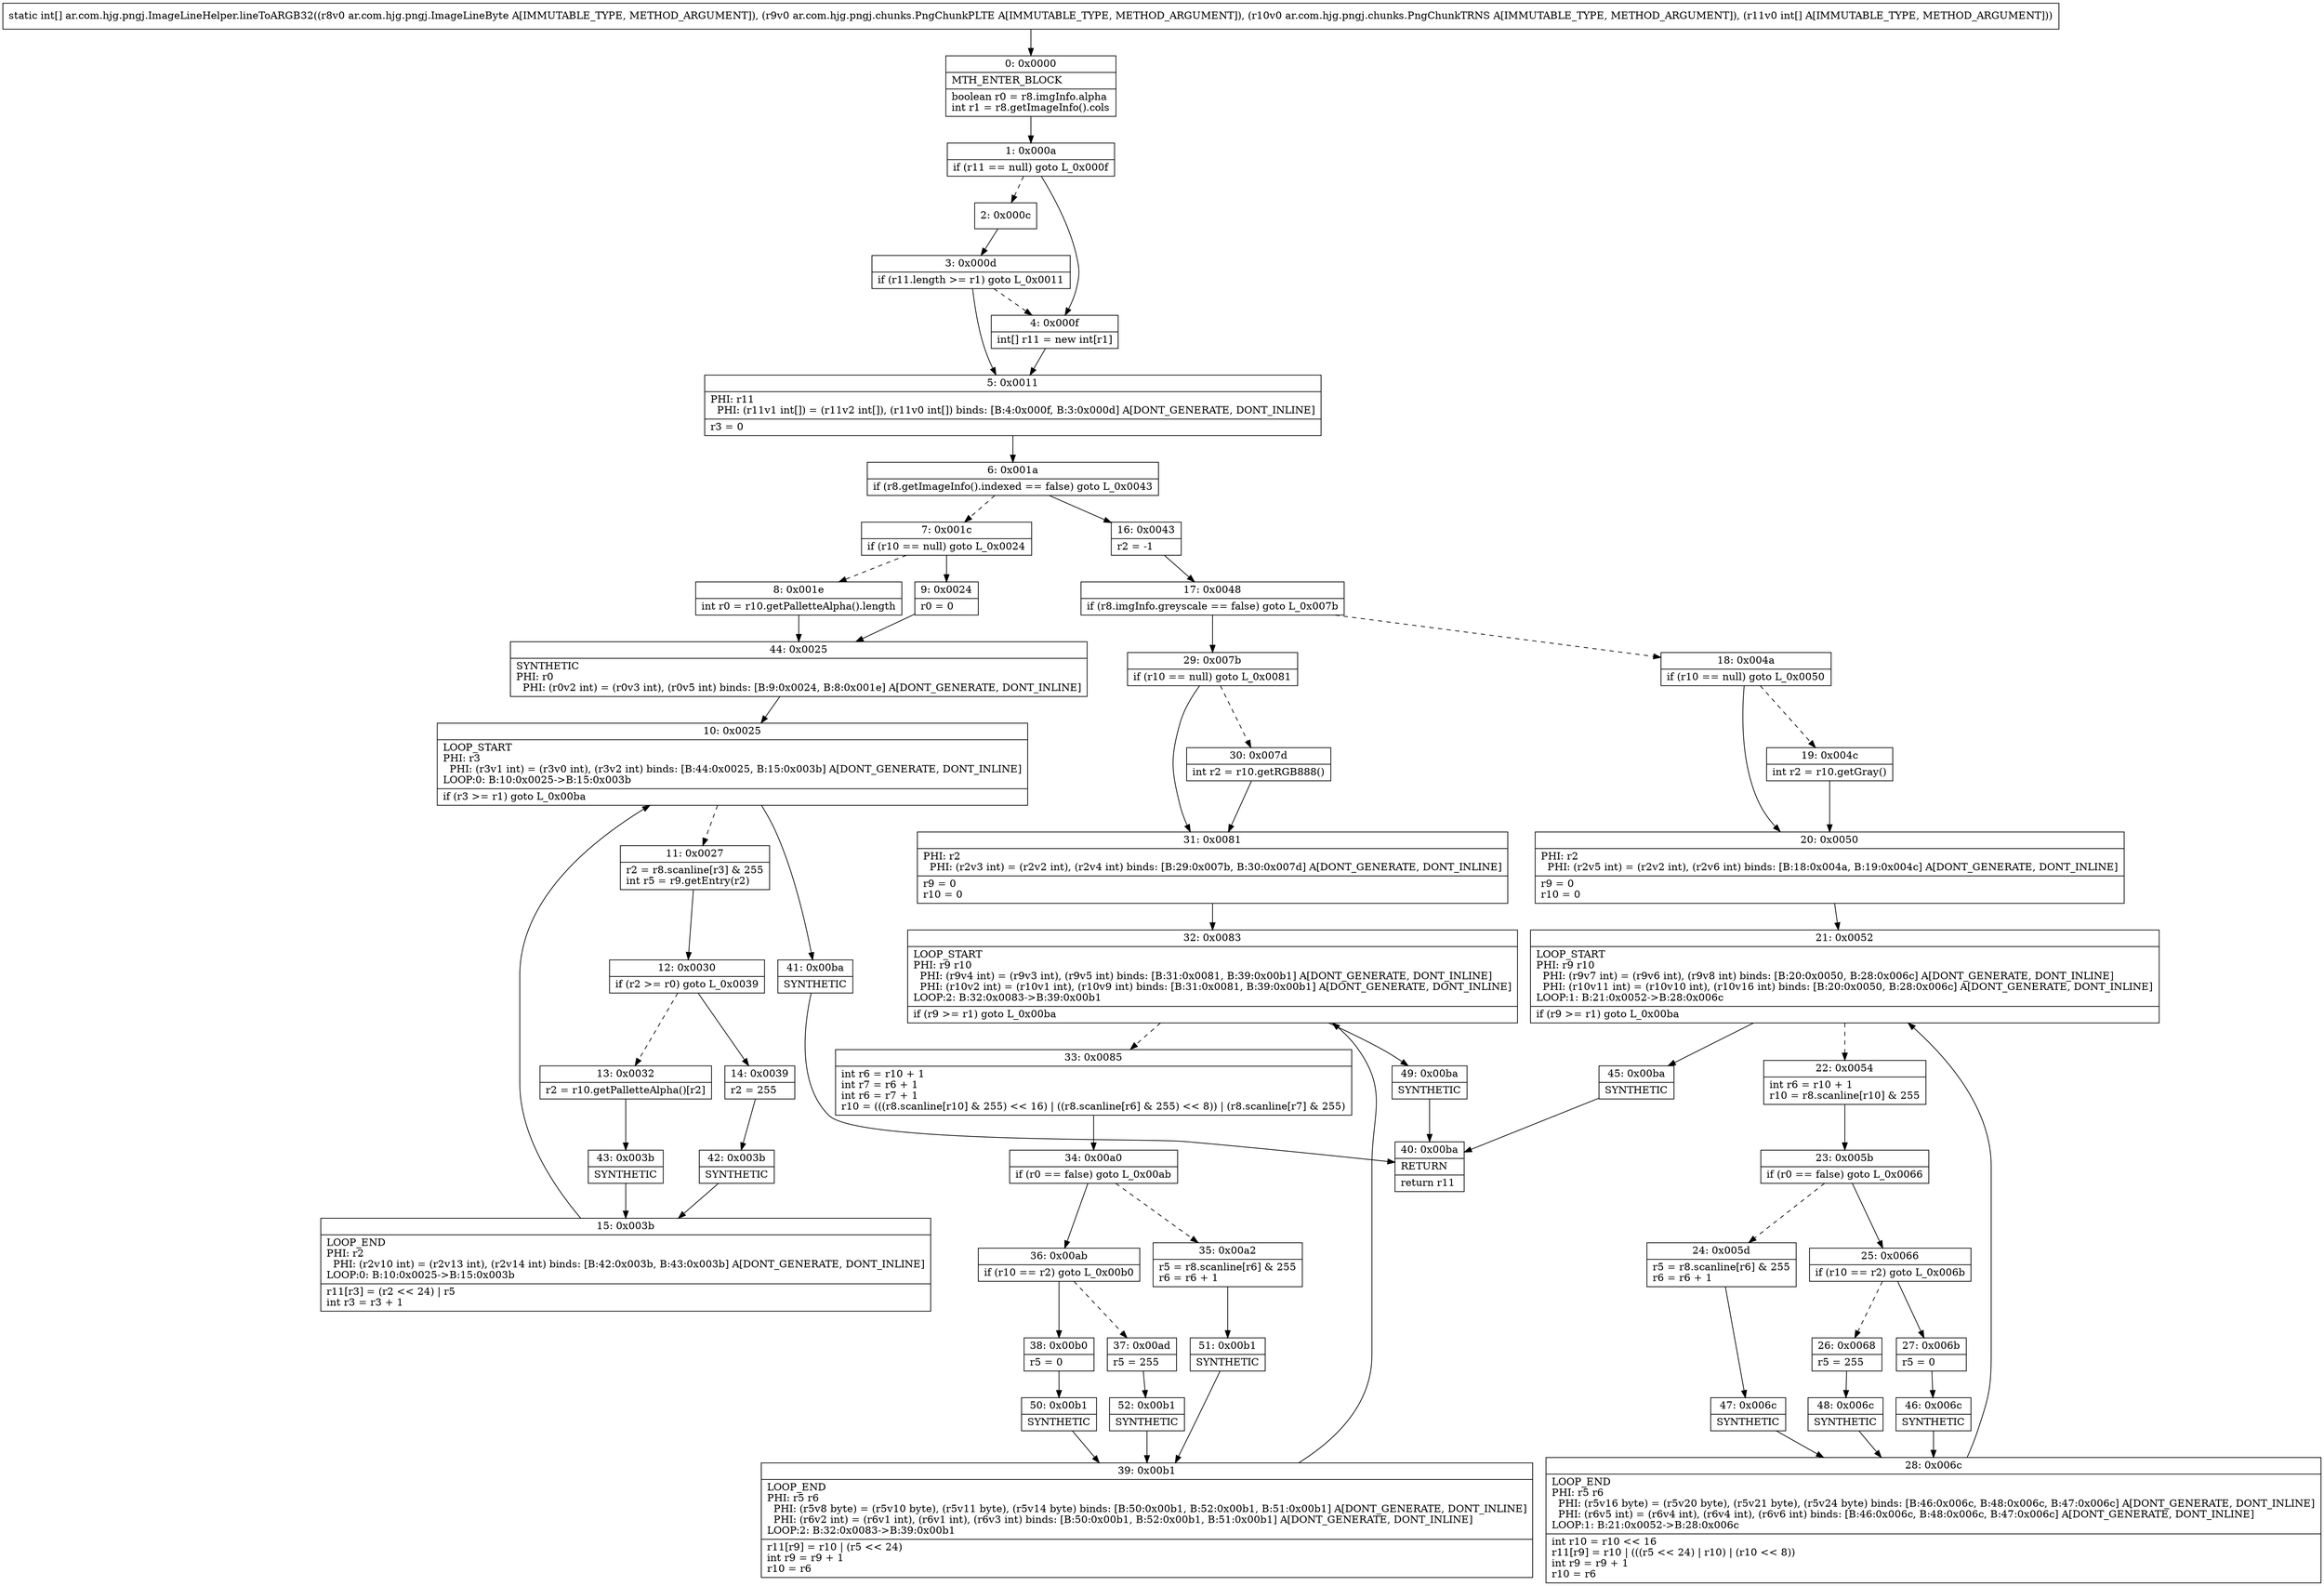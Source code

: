 digraph "CFG forar.com.hjg.pngj.ImageLineHelper.lineToARGB32(Lar\/com\/hjg\/pngj\/ImageLineByte;Lar\/com\/hjg\/pngj\/chunks\/PngChunkPLTE;Lar\/com\/hjg\/pngj\/chunks\/PngChunkTRNS;[I)[I" {
Node_0 [shape=record,label="{0\:\ 0x0000|MTH_ENTER_BLOCK\l|boolean r0 = r8.imgInfo.alpha\lint r1 = r8.getImageInfo().cols\l}"];
Node_1 [shape=record,label="{1\:\ 0x000a|if (r11 == null) goto L_0x000f\l}"];
Node_2 [shape=record,label="{2\:\ 0x000c}"];
Node_3 [shape=record,label="{3\:\ 0x000d|if (r11.length \>= r1) goto L_0x0011\l}"];
Node_4 [shape=record,label="{4\:\ 0x000f|int[] r11 = new int[r1]\l}"];
Node_5 [shape=record,label="{5\:\ 0x0011|PHI: r11 \l  PHI: (r11v1 int[]) = (r11v2 int[]), (r11v0 int[]) binds: [B:4:0x000f, B:3:0x000d] A[DONT_GENERATE, DONT_INLINE]\l|r3 = 0\l}"];
Node_6 [shape=record,label="{6\:\ 0x001a|if (r8.getImageInfo().indexed == false) goto L_0x0043\l}"];
Node_7 [shape=record,label="{7\:\ 0x001c|if (r10 == null) goto L_0x0024\l}"];
Node_8 [shape=record,label="{8\:\ 0x001e|int r0 = r10.getPalletteAlpha().length\l}"];
Node_9 [shape=record,label="{9\:\ 0x0024|r0 = 0\l}"];
Node_10 [shape=record,label="{10\:\ 0x0025|LOOP_START\lPHI: r3 \l  PHI: (r3v1 int) = (r3v0 int), (r3v2 int) binds: [B:44:0x0025, B:15:0x003b] A[DONT_GENERATE, DONT_INLINE]\lLOOP:0: B:10:0x0025\-\>B:15:0x003b\l|if (r3 \>= r1) goto L_0x00ba\l}"];
Node_11 [shape=record,label="{11\:\ 0x0027|r2 = r8.scanline[r3] & 255\lint r5 = r9.getEntry(r2)\l}"];
Node_12 [shape=record,label="{12\:\ 0x0030|if (r2 \>= r0) goto L_0x0039\l}"];
Node_13 [shape=record,label="{13\:\ 0x0032|r2 = r10.getPalletteAlpha()[r2]\l}"];
Node_14 [shape=record,label="{14\:\ 0x0039|r2 = 255\l}"];
Node_15 [shape=record,label="{15\:\ 0x003b|LOOP_END\lPHI: r2 \l  PHI: (r2v10 int) = (r2v13 int), (r2v14 int) binds: [B:42:0x003b, B:43:0x003b] A[DONT_GENERATE, DONT_INLINE]\lLOOP:0: B:10:0x0025\-\>B:15:0x003b\l|r11[r3] = (r2 \<\< 24) \| r5\lint r3 = r3 + 1\l}"];
Node_16 [shape=record,label="{16\:\ 0x0043|r2 = \-1\l}"];
Node_17 [shape=record,label="{17\:\ 0x0048|if (r8.imgInfo.greyscale == false) goto L_0x007b\l}"];
Node_18 [shape=record,label="{18\:\ 0x004a|if (r10 == null) goto L_0x0050\l}"];
Node_19 [shape=record,label="{19\:\ 0x004c|int r2 = r10.getGray()\l}"];
Node_20 [shape=record,label="{20\:\ 0x0050|PHI: r2 \l  PHI: (r2v5 int) = (r2v2 int), (r2v6 int) binds: [B:18:0x004a, B:19:0x004c] A[DONT_GENERATE, DONT_INLINE]\l|r9 = 0\lr10 = 0\l}"];
Node_21 [shape=record,label="{21\:\ 0x0052|LOOP_START\lPHI: r9 r10 \l  PHI: (r9v7 int) = (r9v6 int), (r9v8 int) binds: [B:20:0x0050, B:28:0x006c] A[DONT_GENERATE, DONT_INLINE]\l  PHI: (r10v11 int) = (r10v10 int), (r10v16 int) binds: [B:20:0x0050, B:28:0x006c] A[DONT_GENERATE, DONT_INLINE]\lLOOP:1: B:21:0x0052\-\>B:28:0x006c\l|if (r9 \>= r1) goto L_0x00ba\l}"];
Node_22 [shape=record,label="{22\:\ 0x0054|int r6 = r10 + 1\lr10 = r8.scanline[r10] & 255\l}"];
Node_23 [shape=record,label="{23\:\ 0x005b|if (r0 == false) goto L_0x0066\l}"];
Node_24 [shape=record,label="{24\:\ 0x005d|r5 = r8.scanline[r6] & 255\lr6 = r6 + 1\l}"];
Node_25 [shape=record,label="{25\:\ 0x0066|if (r10 == r2) goto L_0x006b\l}"];
Node_26 [shape=record,label="{26\:\ 0x0068|r5 = 255\l}"];
Node_27 [shape=record,label="{27\:\ 0x006b|r5 = 0\l}"];
Node_28 [shape=record,label="{28\:\ 0x006c|LOOP_END\lPHI: r5 r6 \l  PHI: (r5v16 byte) = (r5v20 byte), (r5v21 byte), (r5v24 byte) binds: [B:46:0x006c, B:48:0x006c, B:47:0x006c] A[DONT_GENERATE, DONT_INLINE]\l  PHI: (r6v5 int) = (r6v4 int), (r6v4 int), (r6v6 int) binds: [B:46:0x006c, B:48:0x006c, B:47:0x006c] A[DONT_GENERATE, DONT_INLINE]\lLOOP:1: B:21:0x0052\-\>B:28:0x006c\l|int r10 = r10 \<\< 16\lr11[r9] = r10 \| (((r5 \<\< 24) \| r10) \| (r10 \<\< 8))\lint r9 = r9 + 1\lr10 = r6\l}"];
Node_29 [shape=record,label="{29\:\ 0x007b|if (r10 == null) goto L_0x0081\l}"];
Node_30 [shape=record,label="{30\:\ 0x007d|int r2 = r10.getRGB888()\l}"];
Node_31 [shape=record,label="{31\:\ 0x0081|PHI: r2 \l  PHI: (r2v3 int) = (r2v2 int), (r2v4 int) binds: [B:29:0x007b, B:30:0x007d] A[DONT_GENERATE, DONT_INLINE]\l|r9 = 0\lr10 = 0\l}"];
Node_32 [shape=record,label="{32\:\ 0x0083|LOOP_START\lPHI: r9 r10 \l  PHI: (r9v4 int) = (r9v3 int), (r9v5 int) binds: [B:31:0x0081, B:39:0x00b1] A[DONT_GENERATE, DONT_INLINE]\l  PHI: (r10v2 int) = (r10v1 int), (r10v9 int) binds: [B:31:0x0081, B:39:0x00b1] A[DONT_GENERATE, DONT_INLINE]\lLOOP:2: B:32:0x0083\-\>B:39:0x00b1\l|if (r9 \>= r1) goto L_0x00ba\l}"];
Node_33 [shape=record,label="{33\:\ 0x0085|int r6 = r10 + 1\lint r7 = r6 + 1\lint r6 = r7 + 1\lr10 = (((r8.scanline[r10] & 255) \<\< 16) \| ((r8.scanline[r6] & 255) \<\< 8)) \| (r8.scanline[r7] & 255)\l}"];
Node_34 [shape=record,label="{34\:\ 0x00a0|if (r0 == false) goto L_0x00ab\l}"];
Node_35 [shape=record,label="{35\:\ 0x00a2|r5 = r8.scanline[r6] & 255\lr6 = r6 + 1\l}"];
Node_36 [shape=record,label="{36\:\ 0x00ab|if (r10 == r2) goto L_0x00b0\l}"];
Node_37 [shape=record,label="{37\:\ 0x00ad|r5 = 255\l}"];
Node_38 [shape=record,label="{38\:\ 0x00b0|r5 = 0\l}"];
Node_39 [shape=record,label="{39\:\ 0x00b1|LOOP_END\lPHI: r5 r6 \l  PHI: (r5v8 byte) = (r5v10 byte), (r5v11 byte), (r5v14 byte) binds: [B:50:0x00b1, B:52:0x00b1, B:51:0x00b1] A[DONT_GENERATE, DONT_INLINE]\l  PHI: (r6v2 int) = (r6v1 int), (r6v1 int), (r6v3 int) binds: [B:50:0x00b1, B:52:0x00b1, B:51:0x00b1] A[DONT_GENERATE, DONT_INLINE]\lLOOP:2: B:32:0x0083\-\>B:39:0x00b1\l|r11[r9] = r10 \| (r5 \<\< 24)\lint r9 = r9 + 1\lr10 = r6\l}"];
Node_40 [shape=record,label="{40\:\ 0x00ba|RETURN\l|return r11\l}"];
Node_41 [shape=record,label="{41\:\ 0x00ba|SYNTHETIC\l}"];
Node_42 [shape=record,label="{42\:\ 0x003b|SYNTHETIC\l}"];
Node_43 [shape=record,label="{43\:\ 0x003b|SYNTHETIC\l}"];
Node_44 [shape=record,label="{44\:\ 0x0025|SYNTHETIC\lPHI: r0 \l  PHI: (r0v2 int) = (r0v3 int), (r0v5 int) binds: [B:9:0x0024, B:8:0x001e] A[DONT_GENERATE, DONT_INLINE]\l}"];
Node_45 [shape=record,label="{45\:\ 0x00ba|SYNTHETIC\l}"];
Node_46 [shape=record,label="{46\:\ 0x006c|SYNTHETIC\l}"];
Node_47 [shape=record,label="{47\:\ 0x006c|SYNTHETIC\l}"];
Node_48 [shape=record,label="{48\:\ 0x006c|SYNTHETIC\l}"];
Node_49 [shape=record,label="{49\:\ 0x00ba|SYNTHETIC\l}"];
Node_50 [shape=record,label="{50\:\ 0x00b1|SYNTHETIC\l}"];
Node_51 [shape=record,label="{51\:\ 0x00b1|SYNTHETIC\l}"];
Node_52 [shape=record,label="{52\:\ 0x00b1|SYNTHETIC\l}"];
MethodNode[shape=record,label="{static int[] ar.com.hjg.pngj.ImageLineHelper.lineToARGB32((r8v0 ar.com.hjg.pngj.ImageLineByte A[IMMUTABLE_TYPE, METHOD_ARGUMENT]), (r9v0 ar.com.hjg.pngj.chunks.PngChunkPLTE A[IMMUTABLE_TYPE, METHOD_ARGUMENT]), (r10v0 ar.com.hjg.pngj.chunks.PngChunkTRNS A[IMMUTABLE_TYPE, METHOD_ARGUMENT]), (r11v0 int[] A[IMMUTABLE_TYPE, METHOD_ARGUMENT])) }"];
MethodNode -> Node_0;
Node_0 -> Node_1;
Node_1 -> Node_2[style=dashed];
Node_1 -> Node_4;
Node_2 -> Node_3;
Node_3 -> Node_4[style=dashed];
Node_3 -> Node_5;
Node_4 -> Node_5;
Node_5 -> Node_6;
Node_6 -> Node_7[style=dashed];
Node_6 -> Node_16;
Node_7 -> Node_8[style=dashed];
Node_7 -> Node_9;
Node_8 -> Node_44;
Node_9 -> Node_44;
Node_10 -> Node_11[style=dashed];
Node_10 -> Node_41;
Node_11 -> Node_12;
Node_12 -> Node_13[style=dashed];
Node_12 -> Node_14;
Node_13 -> Node_43;
Node_14 -> Node_42;
Node_15 -> Node_10;
Node_16 -> Node_17;
Node_17 -> Node_18[style=dashed];
Node_17 -> Node_29;
Node_18 -> Node_19[style=dashed];
Node_18 -> Node_20;
Node_19 -> Node_20;
Node_20 -> Node_21;
Node_21 -> Node_22[style=dashed];
Node_21 -> Node_45;
Node_22 -> Node_23;
Node_23 -> Node_24[style=dashed];
Node_23 -> Node_25;
Node_24 -> Node_47;
Node_25 -> Node_26[style=dashed];
Node_25 -> Node_27;
Node_26 -> Node_48;
Node_27 -> Node_46;
Node_28 -> Node_21;
Node_29 -> Node_30[style=dashed];
Node_29 -> Node_31;
Node_30 -> Node_31;
Node_31 -> Node_32;
Node_32 -> Node_33[style=dashed];
Node_32 -> Node_49;
Node_33 -> Node_34;
Node_34 -> Node_35[style=dashed];
Node_34 -> Node_36;
Node_35 -> Node_51;
Node_36 -> Node_37[style=dashed];
Node_36 -> Node_38;
Node_37 -> Node_52;
Node_38 -> Node_50;
Node_39 -> Node_32;
Node_41 -> Node_40;
Node_42 -> Node_15;
Node_43 -> Node_15;
Node_44 -> Node_10;
Node_45 -> Node_40;
Node_46 -> Node_28;
Node_47 -> Node_28;
Node_48 -> Node_28;
Node_49 -> Node_40;
Node_50 -> Node_39;
Node_51 -> Node_39;
Node_52 -> Node_39;
}

